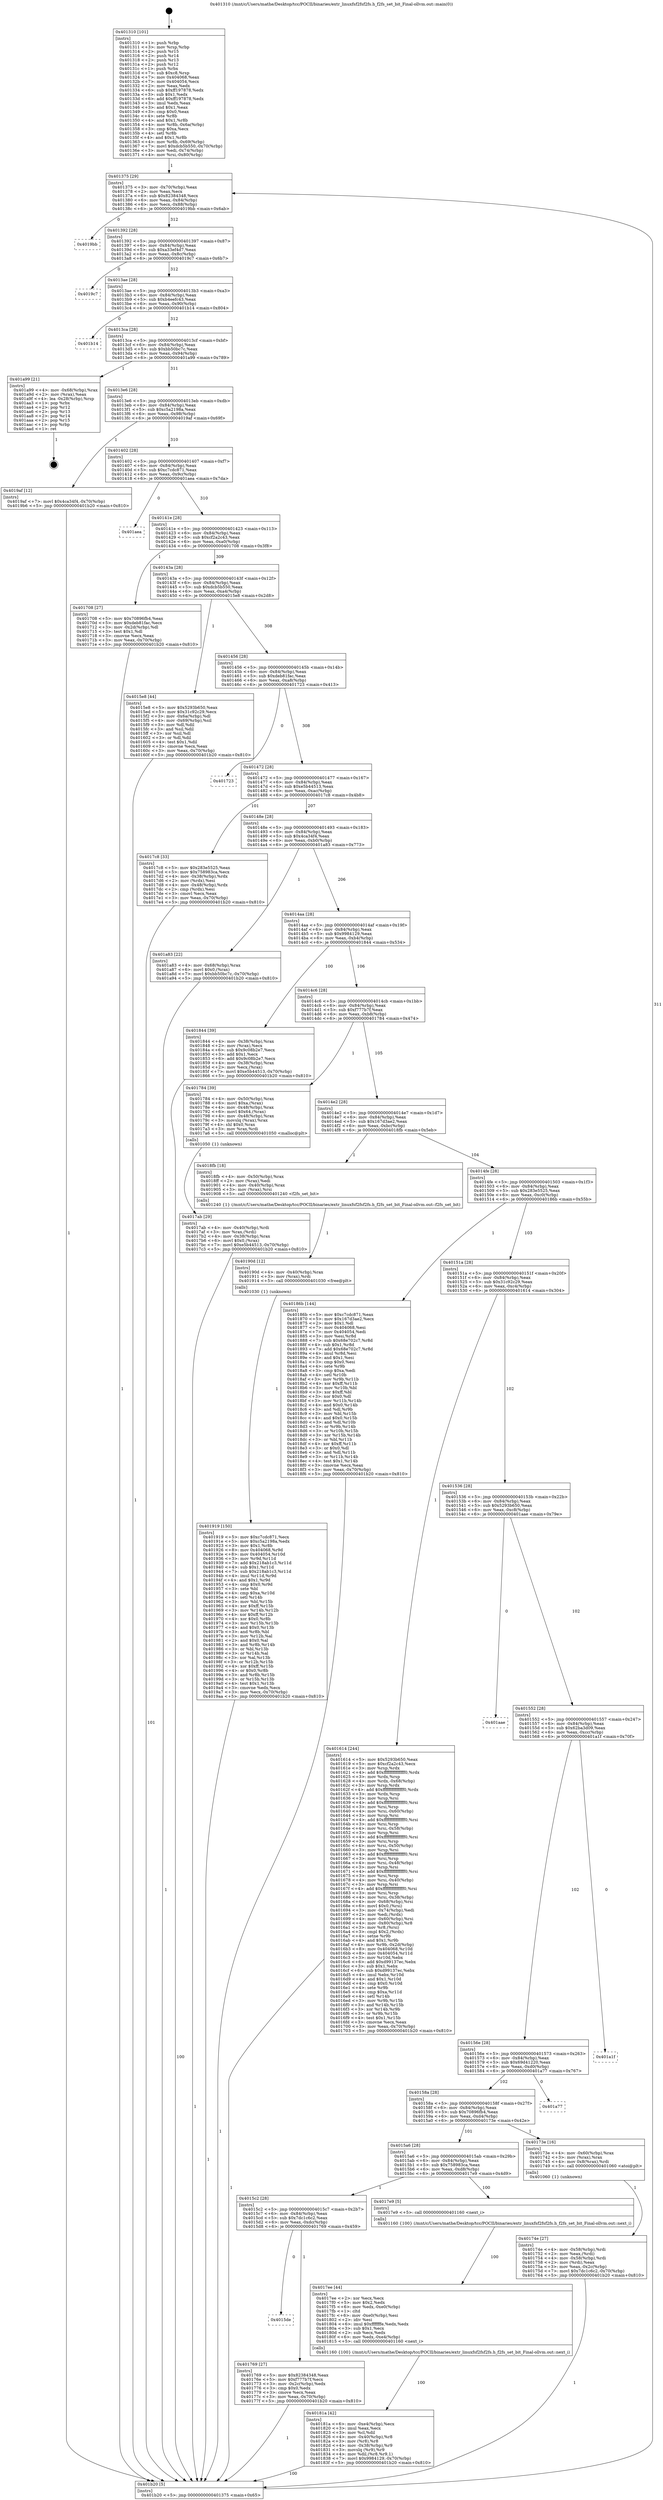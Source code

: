 digraph "0x401310" {
  label = "0x401310 (/mnt/c/Users/mathe/Desktop/tcc/POCII/binaries/extr_linuxfsf2fsf2fs.h_f2fs_set_bit_Final-ollvm.out::main(0))"
  labelloc = "t"
  node[shape=record]

  Entry [label="",width=0.3,height=0.3,shape=circle,fillcolor=black,style=filled]
  "0x401375" [label="{
     0x401375 [29]\l
     | [instrs]\l
     &nbsp;&nbsp;0x401375 \<+3\>: mov -0x70(%rbp),%eax\l
     &nbsp;&nbsp;0x401378 \<+2\>: mov %eax,%ecx\l
     &nbsp;&nbsp;0x40137a \<+6\>: sub $0x82384348,%ecx\l
     &nbsp;&nbsp;0x401380 \<+6\>: mov %eax,-0x84(%rbp)\l
     &nbsp;&nbsp;0x401386 \<+6\>: mov %ecx,-0x88(%rbp)\l
     &nbsp;&nbsp;0x40138c \<+6\>: je 00000000004019bb \<main+0x6ab\>\l
  }"]
  "0x4019bb" [label="{
     0x4019bb\l
  }", style=dashed]
  "0x401392" [label="{
     0x401392 [28]\l
     | [instrs]\l
     &nbsp;&nbsp;0x401392 \<+5\>: jmp 0000000000401397 \<main+0x87\>\l
     &nbsp;&nbsp;0x401397 \<+6\>: mov -0x84(%rbp),%eax\l
     &nbsp;&nbsp;0x40139d \<+5\>: sub $0xa33ef4d7,%eax\l
     &nbsp;&nbsp;0x4013a2 \<+6\>: mov %eax,-0x8c(%rbp)\l
     &nbsp;&nbsp;0x4013a8 \<+6\>: je 00000000004019c7 \<main+0x6b7\>\l
  }"]
  Exit [label="",width=0.3,height=0.3,shape=circle,fillcolor=black,style=filled,peripheries=2]
  "0x4019c7" [label="{
     0x4019c7\l
  }", style=dashed]
  "0x4013ae" [label="{
     0x4013ae [28]\l
     | [instrs]\l
     &nbsp;&nbsp;0x4013ae \<+5\>: jmp 00000000004013b3 \<main+0xa3\>\l
     &nbsp;&nbsp;0x4013b3 \<+6\>: mov -0x84(%rbp),%eax\l
     &nbsp;&nbsp;0x4013b9 \<+5\>: sub $0xb4eefc43,%eax\l
     &nbsp;&nbsp;0x4013be \<+6\>: mov %eax,-0x90(%rbp)\l
     &nbsp;&nbsp;0x4013c4 \<+6\>: je 0000000000401b14 \<main+0x804\>\l
  }"]
  "0x401919" [label="{
     0x401919 [150]\l
     | [instrs]\l
     &nbsp;&nbsp;0x401919 \<+5\>: mov $0xc7cdc871,%ecx\l
     &nbsp;&nbsp;0x40191e \<+5\>: mov $0xc5a2198a,%edx\l
     &nbsp;&nbsp;0x401923 \<+3\>: mov $0x1,%r8b\l
     &nbsp;&nbsp;0x401926 \<+8\>: mov 0x404068,%r9d\l
     &nbsp;&nbsp;0x40192e \<+8\>: mov 0x404054,%r10d\l
     &nbsp;&nbsp;0x401936 \<+3\>: mov %r9d,%r11d\l
     &nbsp;&nbsp;0x401939 \<+7\>: add $0x218ab1c3,%r11d\l
     &nbsp;&nbsp;0x401940 \<+4\>: sub $0x1,%r11d\l
     &nbsp;&nbsp;0x401944 \<+7\>: sub $0x218ab1c3,%r11d\l
     &nbsp;&nbsp;0x40194b \<+4\>: imul %r11d,%r9d\l
     &nbsp;&nbsp;0x40194f \<+4\>: and $0x1,%r9d\l
     &nbsp;&nbsp;0x401953 \<+4\>: cmp $0x0,%r9d\l
     &nbsp;&nbsp;0x401957 \<+3\>: sete %bl\l
     &nbsp;&nbsp;0x40195a \<+4\>: cmp $0xa,%r10d\l
     &nbsp;&nbsp;0x40195e \<+4\>: setl %r14b\l
     &nbsp;&nbsp;0x401962 \<+3\>: mov %bl,%r15b\l
     &nbsp;&nbsp;0x401965 \<+4\>: xor $0xff,%r15b\l
     &nbsp;&nbsp;0x401969 \<+3\>: mov %r14b,%r12b\l
     &nbsp;&nbsp;0x40196c \<+4\>: xor $0xff,%r12b\l
     &nbsp;&nbsp;0x401970 \<+4\>: xor $0x0,%r8b\l
     &nbsp;&nbsp;0x401974 \<+3\>: mov %r15b,%r13b\l
     &nbsp;&nbsp;0x401977 \<+4\>: and $0x0,%r13b\l
     &nbsp;&nbsp;0x40197b \<+3\>: and %r8b,%bl\l
     &nbsp;&nbsp;0x40197e \<+3\>: mov %r12b,%al\l
     &nbsp;&nbsp;0x401981 \<+2\>: and $0x0,%al\l
     &nbsp;&nbsp;0x401983 \<+3\>: and %r8b,%r14b\l
     &nbsp;&nbsp;0x401986 \<+3\>: or %bl,%r13b\l
     &nbsp;&nbsp;0x401989 \<+3\>: or %r14b,%al\l
     &nbsp;&nbsp;0x40198c \<+3\>: xor %al,%r13b\l
     &nbsp;&nbsp;0x40198f \<+3\>: or %r12b,%r15b\l
     &nbsp;&nbsp;0x401992 \<+4\>: xor $0xff,%r15b\l
     &nbsp;&nbsp;0x401996 \<+4\>: or $0x0,%r8b\l
     &nbsp;&nbsp;0x40199a \<+3\>: and %r8b,%r15b\l
     &nbsp;&nbsp;0x40199d \<+3\>: or %r15b,%r13b\l
     &nbsp;&nbsp;0x4019a0 \<+4\>: test $0x1,%r13b\l
     &nbsp;&nbsp;0x4019a4 \<+3\>: cmovne %edx,%ecx\l
     &nbsp;&nbsp;0x4019a7 \<+3\>: mov %ecx,-0x70(%rbp)\l
     &nbsp;&nbsp;0x4019aa \<+5\>: jmp 0000000000401b20 \<main+0x810\>\l
  }"]
  "0x401b14" [label="{
     0x401b14\l
  }", style=dashed]
  "0x4013ca" [label="{
     0x4013ca [28]\l
     | [instrs]\l
     &nbsp;&nbsp;0x4013ca \<+5\>: jmp 00000000004013cf \<main+0xbf\>\l
     &nbsp;&nbsp;0x4013cf \<+6\>: mov -0x84(%rbp),%eax\l
     &nbsp;&nbsp;0x4013d5 \<+5\>: sub $0xbb50bc7c,%eax\l
     &nbsp;&nbsp;0x4013da \<+6\>: mov %eax,-0x94(%rbp)\l
     &nbsp;&nbsp;0x4013e0 \<+6\>: je 0000000000401a99 \<main+0x789\>\l
  }"]
  "0x40190d" [label="{
     0x40190d [12]\l
     | [instrs]\l
     &nbsp;&nbsp;0x40190d \<+4\>: mov -0x40(%rbp),%rax\l
     &nbsp;&nbsp;0x401911 \<+3\>: mov (%rax),%rdi\l
     &nbsp;&nbsp;0x401914 \<+5\>: call 0000000000401030 \<free@plt\>\l
     | [calls]\l
     &nbsp;&nbsp;0x401030 \{1\} (unknown)\l
  }"]
  "0x401a99" [label="{
     0x401a99 [21]\l
     | [instrs]\l
     &nbsp;&nbsp;0x401a99 \<+4\>: mov -0x68(%rbp),%rax\l
     &nbsp;&nbsp;0x401a9d \<+2\>: mov (%rax),%eax\l
     &nbsp;&nbsp;0x401a9f \<+4\>: lea -0x28(%rbp),%rsp\l
     &nbsp;&nbsp;0x401aa3 \<+1\>: pop %rbx\l
     &nbsp;&nbsp;0x401aa4 \<+2\>: pop %r12\l
     &nbsp;&nbsp;0x401aa6 \<+2\>: pop %r13\l
     &nbsp;&nbsp;0x401aa8 \<+2\>: pop %r14\l
     &nbsp;&nbsp;0x401aaa \<+2\>: pop %r15\l
     &nbsp;&nbsp;0x401aac \<+1\>: pop %rbp\l
     &nbsp;&nbsp;0x401aad \<+1\>: ret\l
  }"]
  "0x4013e6" [label="{
     0x4013e6 [28]\l
     | [instrs]\l
     &nbsp;&nbsp;0x4013e6 \<+5\>: jmp 00000000004013eb \<main+0xdb\>\l
     &nbsp;&nbsp;0x4013eb \<+6\>: mov -0x84(%rbp),%eax\l
     &nbsp;&nbsp;0x4013f1 \<+5\>: sub $0xc5a2198a,%eax\l
     &nbsp;&nbsp;0x4013f6 \<+6\>: mov %eax,-0x98(%rbp)\l
     &nbsp;&nbsp;0x4013fc \<+6\>: je 00000000004019af \<main+0x69f\>\l
  }"]
  "0x40181a" [label="{
     0x40181a [42]\l
     | [instrs]\l
     &nbsp;&nbsp;0x40181a \<+6\>: mov -0xe4(%rbp),%ecx\l
     &nbsp;&nbsp;0x401820 \<+3\>: imul %eax,%ecx\l
     &nbsp;&nbsp;0x401823 \<+3\>: mov %cl,%dil\l
     &nbsp;&nbsp;0x401826 \<+4\>: mov -0x40(%rbp),%r8\l
     &nbsp;&nbsp;0x40182a \<+3\>: mov (%r8),%r8\l
     &nbsp;&nbsp;0x40182d \<+4\>: mov -0x38(%rbp),%r9\l
     &nbsp;&nbsp;0x401831 \<+3\>: movslq (%r9),%r9\l
     &nbsp;&nbsp;0x401834 \<+4\>: mov %dil,(%r8,%r9,1)\l
     &nbsp;&nbsp;0x401838 \<+7\>: movl $0x9984129,-0x70(%rbp)\l
     &nbsp;&nbsp;0x40183f \<+5\>: jmp 0000000000401b20 \<main+0x810\>\l
  }"]
  "0x4019af" [label="{
     0x4019af [12]\l
     | [instrs]\l
     &nbsp;&nbsp;0x4019af \<+7\>: movl $0x4ca34f4,-0x70(%rbp)\l
     &nbsp;&nbsp;0x4019b6 \<+5\>: jmp 0000000000401b20 \<main+0x810\>\l
  }"]
  "0x401402" [label="{
     0x401402 [28]\l
     | [instrs]\l
     &nbsp;&nbsp;0x401402 \<+5\>: jmp 0000000000401407 \<main+0xf7\>\l
     &nbsp;&nbsp;0x401407 \<+6\>: mov -0x84(%rbp),%eax\l
     &nbsp;&nbsp;0x40140d \<+5\>: sub $0xc7cdc871,%eax\l
     &nbsp;&nbsp;0x401412 \<+6\>: mov %eax,-0x9c(%rbp)\l
     &nbsp;&nbsp;0x401418 \<+6\>: je 0000000000401aea \<main+0x7da\>\l
  }"]
  "0x4017ee" [label="{
     0x4017ee [44]\l
     | [instrs]\l
     &nbsp;&nbsp;0x4017ee \<+2\>: xor %ecx,%ecx\l
     &nbsp;&nbsp;0x4017f0 \<+5\>: mov $0x2,%edx\l
     &nbsp;&nbsp;0x4017f5 \<+6\>: mov %edx,-0xe0(%rbp)\l
     &nbsp;&nbsp;0x4017fb \<+1\>: cltd\l
     &nbsp;&nbsp;0x4017fc \<+6\>: mov -0xe0(%rbp),%esi\l
     &nbsp;&nbsp;0x401802 \<+2\>: idiv %esi\l
     &nbsp;&nbsp;0x401804 \<+6\>: imul $0xfffffffe,%edx,%edx\l
     &nbsp;&nbsp;0x40180a \<+3\>: sub $0x1,%ecx\l
     &nbsp;&nbsp;0x40180d \<+2\>: sub %ecx,%edx\l
     &nbsp;&nbsp;0x40180f \<+6\>: mov %edx,-0xe4(%rbp)\l
     &nbsp;&nbsp;0x401815 \<+5\>: call 0000000000401160 \<next_i\>\l
     | [calls]\l
     &nbsp;&nbsp;0x401160 \{100\} (/mnt/c/Users/mathe/Desktop/tcc/POCII/binaries/extr_linuxfsf2fsf2fs.h_f2fs_set_bit_Final-ollvm.out::next_i)\l
  }"]
  "0x401aea" [label="{
     0x401aea\l
  }", style=dashed]
  "0x40141e" [label="{
     0x40141e [28]\l
     | [instrs]\l
     &nbsp;&nbsp;0x40141e \<+5\>: jmp 0000000000401423 \<main+0x113\>\l
     &nbsp;&nbsp;0x401423 \<+6\>: mov -0x84(%rbp),%eax\l
     &nbsp;&nbsp;0x401429 \<+5\>: sub $0xcf2a2c43,%eax\l
     &nbsp;&nbsp;0x40142e \<+6\>: mov %eax,-0xa0(%rbp)\l
     &nbsp;&nbsp;0x401434 \<+6\>: je 0000000000401708 \<main+0x3f8\>\l
  }"]
  "0x4017ab" [label="{
     0x4017ab [29]\l
     | [instrs]\l
     &nbsp;&nbsp;0x4017ab \<+4\>: mov -0x40(%rbp),%rdi\l
     &nbsp;&nbsp;0x4017af \<+3\>: mov %rax,(%rdi)\l
     &nbsp;&nbsp;0x4017b2 \<+4\>: mov -0x38(%rbp),%rax\l
     &nbsp;&nbsp;0x4017b6 \<+6\>: movl $0x0,(%rax)\l
     &nbsp;&nbsp;0x4017bc \<+7\>: movl $0xe5b44513,-0x70(%rbp)\l
     &nbsp;&nbsp;0x4017c3 \<+5\>: jmp 0000000000401b20 \<main+0x810\>\l
  }"]
  "0x401708" [label="{
     0x401708 [27]\l
     | [instrs]\l
     &nbsp;&nbsp;0x401708 \<+5\>: mov $0x70896fb4,%eax\l
     &nbsp;&nbsp;0x40170d \<+5\>: mov $0xdeb81fac,%ecx\l
     &nbsp;&nbsp;0x401712 \<+3\>: mov -0x2d(%rbp),%dl\l
     &nbsp;&nbsp;0x401715 \<+3\>: test $0x1,%dl\l
     &nbsp;&nbsp;0x401718 \<+3\>: cmovne %ecx,%eax\l
     &nbsp;&nbsp;0x40171b \<+3\>: mov %eax,-0x70(%rbp)\l
     &nbsp;&nbsp;0x40171e \<+5\>: jmp 0000000000401b20 \<main+0x810\>\l
  }"]
  "0x40143a" [label="{
     0x40143a [28]\l
     | [instrs]\l
     &nbsp;&nbsp;0x40143a \<+5\>: jmp 000000000040143f \<main+0x12f\>\l
     &nbsp;&nbsp;0x40143f \<+6\>: mov -0x84(%rbp),%eax\l
     &nbsp;&nbsp;0x401445 \<+5\>: sub $0xdcb5b550,%eax\l
     &nbsp;&nbsp;0x40144a \<+6\>: mov %eax,-0xa4(%rbp)\l
     &nbsp;&nbsp;0x401450 \<+6\>: je 00000000004015e8 \<main+0x2d8\>\l
  }"]
  "0x4015de" [label="{
     0x4015de\l
  }", style=dashed]
  "0x4015e8" [label="{
     0x4015e8 [44]\l
     | [instrs]\l
     &nbsp;&nbsp;0x4015e8 \<+5\>: mov $0x5293b650,%eax\l
     &nbsp;&nbsp;0x4015ed \<+5\>: mov $0x31c92c29,%ecx\l
     &nbsp;&nbsp;0x4015f2 \<+3\>: mov -0x6a(%rbp),%dl\l
     &nbsp;&nbsp;0x4015f5 \<+4\>: mov -0x69(%rbp),%sil\l
     &nbsp;&nbsp;0x4015f9 \<+3\>: mov %dl,%dil\l
     &nbsp;&nbsp;0x4015fc \<+3\>: and %sil,%dil\l
     &nbsp;&nbsp;0x4015ff \<+3\>: xor %sil,%dl\l
     &nbsp;&nbsp;0x401602 \<+3\>: or %dl,%dil\l
     &nbsp;&nbsp;0x401605 \<+4\>: test $0x1,%dil\l
     &nbsp;&nbsp;0x401609 \<+3\>: cmovne %ecx,%eax\l
     &nbsp;&nbsp;0x40160c \<+3\>: mov %eax,-0x70(%rbp)\l
     &nbsp;&nbsp;0x40160f \<+5\>: jmp 0000000000401b20 \<main+0x810\>\l
  }"]
  "0x401456" [label="{
     0x401456 [28]\l
     | [instrs]\l
     &nbsp;&nbsp;0x401456 \<+5\>: jmp 000000000040145b \<main+0x14b\>\l
     &nbsp;&nbsp;0x40145b \<+6\>: mov -0x84(%rbp),%eax\l
     &nbsp;&nbsp;0x401461 \<+5\>: sub $0xdeb81fac,%eax\l
     &nbsp;&nbsp;0x401466 \<+6\>: mov %eax,-0xa8(%rbp)\l
     &nbsp;&nbsp;0x40146c \<+6\>: je 0000000000401723 \<main+0x413\>\l
  }"]
  "0x401b20" [label="{
     0x401b20 [5]\l
     | [instrs]\l
     &nbsp;&nbsp;0x401b20 \<+5\>: jmp 0000000000401375 \<main+0x65\>\l
  }"]
  "0x401310" [label="{
     0x401310 [101]\l
     | [instrs]\l
     &nbsp;&nbsp;0x401310 \<+1\>: push %rbp\l
     &nbsp;&nbsp;0x401311 \<+3\>: mov %rsp,%rbp\l
     &nbsp;&nbsp;0x401314 \<+2\>: push %r15\l
     &nbsp;&nbsp;0x401316 \<+2\>: push %r14\l
     &nbsp;&nbsp;0x401318 \<+2\>: push %r13\l
     &nbsp;&nbsp;0x40131a \<+2\>: push %r12\l
     &nbsp;&nbsp;0x40131c \<+1\>: push %rbx\l
     &nbsp;&nbsp;0x40131d \<+7\>: sub $0xc8,%rsp\l
     &nbsp;&nbsp;0x401324 \<+7\>: mov 0x404068,%eax\l
     &nbsp;&nbsp;0x40132b \<+7\>: mov 0x404054,%ecx\l
     &nbsp;&nbsp;0x401332 \<+2\>: mov %eax,%edx\l
     &nbsp;&nbsp;0x401334 \<+6\>: sub $0xff197878,%edx\l
     &nbsp;&nbsp;0x40133a \<+3\>: sub $0x1,%edx\l
     &nbsp;&nbsp;0x40133d \<+6\>: add $0xff197878,%edx\l
     &nbsp;&nbsp;0x401343 \<+3\>: imul %edx,%eax\l
     &nbsp;&nbsp;0x401346 \<+3\>: and $0x1,%eax\l
     &nbsp;&nbsp;0x401349 \<+3\>: cmp $0x0,%eax\l
     &nbsp;&nbsp;0x40134c \<+4\>: sete %r8b\l
     &nbsp;&nbsp;0x401350 \<+4\>: and $0x1,%r8b\l
     &nbsp;&nbsp;0x401354 \<+4\>: mov %r8b,-0x6a(%rbp)\l
     &nbsp;&nbsp;0x401358 \<+3\>: cmp $0xa,%ecx\l
     &nbsp;&nbsp;0x40135b \<+4\>: setl %r8b\l
     &nbsp;&nbsp;0x40135f \<+4\>: and $0x1,%r8b\l
     &nbsp;&nbsp;0x401363 \<+4\>: mov %r8b,-0x69(%rbp)\l
     &nbsp;&nbsp;0x401367 \<+7\>: movl $0xdcb5b550,-0x70(%rbp)\l
     &nbsp;&nbsp;0x40136e \<+3\>: mov %edi,-0x74(%rbp)\l
     &nbsp;&nbsp;0x401371 \<+4\>: mov %rsi,-0x80(%rbp)\l
  }"]
  "0x401769" [label="{
     0x401769 [27]\l
     | [instrs]\l
     &nbsp;&nbsp;0x401769 \<+5\>: mov $0x82384348,%eax\l
     &nbsp;&nbsp;0x40176e \<+5\>: mov $0xf777b7f,%ecx\l
     &nbsp;&nbsp;0x401773 \<+3\>: mov -0x2c(%rbp),%edx\l
     &nbsp;&nbsp;0x401776 \<+3\>: cmp $0x0,%edx\l
     &nbsp;&nbsp;0x401779 \<+3\>: cmove %ecx,%eax\l
     &nbsp;&nbsp;0x40177c \<+3\>: mov %eax,-0x70(%rbp)\l
     &nbsp;&nbsp;0x40177f \<+5\>: jmp 0000000000401b20 \<main+0x810\>\l
  }"]
  "0x401723" [label="{
     0x401723\l
  }", style=dashed]
  "0x401472" [label="{
     0x401472 [28]\l
     | [instrs]\l
     &nbsp;&nbsp;0x401472 \<+5\>: jmp 0000000000401477 \<main+0x167\>\l
     &nbsp;&nbsp;0x401477 \<+6\>: mov -0x84(%rbp),%eax\l
     &nbsp;&nbsp;0x40147d \<+5\>: sub $0xe5b44513,%eax\l
     &nbsp;&nbsp;0x401482 \<+6\>: mov %eax,-0xac(%rbp)\l
     &nbsp;&nbsp;0x401488 \<+6\>: je 00000000004017c8 \<main+0x4b8\>\l
  }"]
  "0x4015c2" [label="{
     0x4015c2 [28]\l
     | [instrs]\l
     &nbsp;&nbsp;0x4015c2 \<+5\>: jmp 00000000004015c7 \<main+0x2b7\>\l
     &nbsp;&nbsp;0x4015c7 \<+6\>: mov -0x84(%rbp),%eax\l
     &nbsp;&nbsp;0x4015cd \<+5\>: sub $0x7dc1c6c2,%eax\l
     &nbsp;&nbsp;0x4015d2 \<+6\>: mov %eax,-0xdc(%rbp)\l
     &nbsp;&nbsp;0x4015d8 \<+6\>: je 0000000000401769 \<main+0x459\>\l
  }"]
  "0x4017c8" [label="{
     0x4017c8 [33]\l
     | [instrs]\l
     &nbsp;&nbsp;0x4017c8 \<+5\>: mov $0x283e5525,%eax\l
     &nbsp;&nbsp;0x4017cd \<+5\>: mov $0x758983ca,%ecx\l
     &nbsp;&nbsp;0x4017d2 \<+4\>: mov -0x38(%rbp),%rdx\l
     &nbsp;&nbsp;0x4017d6 \<+2\>: mov (%rdx),%esi\l
     &nbsp;&nbsp;0x4017d8 \<+4\>: mov -0x48(%rbp),%rdx\l
     &nbsp;&nbsp;0x4017dc \<+2\>: cmp (%rdx),%esi\l
     &nbsp;&nbsp;0x4017de \<+3\>: cmovl %ecx,%eax\l
     &nbsp;&nbsp;0x4017e1 \<+3\>: mov %eax,-0x70(%rbp)\l
     &nbsp;&nbsp;0x4017e4 \<+5\>: jmp 0000000000401b20 \<main+0x810\>\l
  }"]
  "0x40148e" [label="{
     0x40148e [28]\l
     | [instrs]\l
     &nbsp;&nbsp;0x40148e \<+5\>: jmp 0000000000401493 \<main+0x183\>\l
     &nbsp;&nbsp;0x401493 \<+6\>: mov -0x84(%rbp),%eax\l
     &nbsp;&nbsp;0x401499 \<+5\>: sub $0x4ca34f4,%eax\l
     &nbsp;&nbsp;0x40149e \<+6\>: mov %eax,-0xb0(%rbp)\l
     &nbsp;&nbsp;0x4014a4 \<+6\>: je 0000000000401a83 \<main+0x773\>\l
  }"]
  "0x4017e9" [label="{
     0x4017e9 [5]\l
     | [instrs]\l
     &nbsp;&nbsp;0x4017e9 \<+5\>: call 0000000000401160 \<next_i\>\l
     | [calls]\l
     &nbsp;&nbsp;0x401160 \{100\} (/mnt/c/Users/mathe/Desktop/tcc/POCII/binaries/extr_linuxfsf2fsf2fs.h_f2fs_set_bit_Final-ollvm.out::next_i)\l
  }"]
  "0x401a83" [label="{
     0x401a83 [22]\l
     | [instrs]\l
     &nbsp;&nbsp;0x401a83 \<+4\>: mov -0x68(%rbp),%rax\l
     &nbsp;&nbsp;0x401a87 \<+6\>: movl $0x0,(%rax)\l
     &nbsp;&nbsp;0x401a8d \<+7\>: movl $0xbb50bc7c,-0x70(%rbp)\l
     &nbsp;&nbsp;0x401a94 \<+5\>: jmp 0000000000401b20 \<main+0x810\>\l
  }"]
  "0x4014aa" [label="{
     0x4014aa [28]\l
     | [instrs]\l
     &nbsp;&nbsp;0x4014aa \<+5\>: jmp 00000000004014af \<main+0x19f\>\l
     &nbsp;&nbsp;0x4014af \<+6\>: mov -0x84(%rbp),%eax\l
     &nbsp;&nbsp;0x4014b5 \<+5\>: sub $0x9984129,%eax\l
     &nbsp;&nbsp;0x4014ba \<+6\>: mov %eax,-0xb4(%rbp)\l
     &nbsp;&nbsp;0x4014c0 \<+6\>: je 0000000000401844 \<main+0x534\>\l
  }"]
  "0x40174e" [label="{
     0x40174e [27]\l
     | [instrs]\l
     &nbsp;&nbsp;0x40174e \<+4\>: mov -0x58(%rbp),%rdi\l
     &nbsp;&nbsp;0x401752 \<+2\>: mov %eax,(%rdi)\l
     &nbsp;&nbsp;0x401754 \<+4\>: mov -0x58(%rbp),%rdi\l
     &nbsp;&nbsp;0x401758 \<+2\>: mov (%rdi),%eax\l
     &nbsp;&nbsp;0x40175a \<+3\>: mov %eax,-0x2c(%rbp)\l
     &nbsp;&nbsp;0x40175d \<+7\>: movl $0x7dc1c6c2,-0x70(%rbp)\l
     &nbsp;&nbsp;0x401764 \<+5\>: jmp 0000000000401b20 \<main+0x810\>\l
  }"]
  "0x401844" [label="{
     0x401844 [39]\l
     | [instrs]\l
     &nbsp;&nbsp;0x401844 \<+4\>: mov -0x38(%rbp),%rax\l
     &nbsp;&nbsp;0x401848 \<+2\>: mov (%rax),%ecx\l
     &nbsp;&nbsp;0x40184a \<+6\>: sub $0x9c08b2e7,%ecx\l
     &nbsp;&nbsp;0x401850 \<+3\>: add $0x1,%ecx\l
     &nbsp;&nbsp;0x401853 \<+6\>: add $0x9c08b2e7,%ecx\l
     &nbsp;&nbsp;0x401859 \<+4\>: mov -0x38(%rbp),%rax\l
     &nbsp;&nbsp;0x40185d \<+2\>: mov %ecx,(%rax)\l
     &nbsp;&nbsp;0x40185f \<+7\>: movl $0xe5b44513,-0x70(%rbp)\l
     &nbsp;&nbsp;0x401866 \<+5\>: jmp 0000000000401b20 \<main+0x810\>\l
  }"]
  "0x4014c6" [label="{
     0x4014c6 [28]\l
     | [instrs]\l
     &nbsp;&nbsp;0x4014c6 \<+5\>: jmp 00000000004014cb \<main+0x1bb\>\l
     &nbsp;&nbsp;0x4014cb \<+6\>: mov -0x84(%rbp),%eax\l
     &nbsp;&nbsp;0x4014d1 \<+5\>: sub $0xf777b7f,%eax\l
     &nbsp;&nbsp;0x4014d6 \<+6\>: mov %eax,-0xb8(%rbp)\l
     &nbsp;&nbsp;0x4014dc \<+6\>: je 0000000000401784 \<main+0x474\>\l
  }"]
  "0x4015a6" [label="{
     0x4015a6 [28]\l
     | [instrs]\l
     &nbsp;&nbsp;0x4015a6 \<+5\>: jmp 00000000004015ab \<main+0x29b\>\l
     &nbsp;&nbsp;0x4015ab \<+6\>: mov -0x84(%rbp),%eax\l
     &nbsp;&nbsp;0x4015b1 \<+5\>: sub $0x758983ca,%eax\l
     &nbsp;&nbsp;0x4015b6 \<+6\>: mov %eax,-0xd8(%rbp)\l
     &nbsp;&nbsp;0x4015bc \<+6\>: je 00000000004017e9 \<main+0x4d9\>\l
  }"]
  "0x401784" [label="{
     0x401784 [39]\l
     | [instrs]\l
     &nbsp;&nbsp;0x401784 \<+4\>: mov -0x50(%rbp),%rax\l
     &nbsp;&nbsp;0x401788 \<+6\>: movl $0xa,(%rax)\l
     &nbsp;&nbsp;0x40178e \<+4\>: mov -0x48(%rbp),%rax\l
     &nbsp;&nbsp;0x401792 \<+6\>: movl $0x64,(%rax)\l
     &nbsp;&nbsp;0x401798 \<+4\>: mov -0x48(%rbp),%rax\l
     &nbsp;&nbsp;0x40179c \<+3\>: movslq (%rax),%rax\l
     &nbsp;&nbsp;0x40179f \<+4\>: shl $0x0,%rax\l
     &nbsp;&nbsp;0x4017a3 \<+3\>: mov %rax,%rdi\l
     &nbsp;&nbsp;0x4017a6 \<+5\>: call 0000000000401050 \<malloc@plt\>\l
     | [calls]\l
     &nbsp;&nbsp;0x401050 \{1\} (unknown)\l
  }"]
  "0x4014e2" [label="{
     0x4014e2 [28]\l
     | [instrs]\l
     &nbsp;&nbsp;0x4014e2 \<+5\>: jmp 00000000004014e7 \<main+0x1d7\>\l
     &nbsp;&nbsp;0x4014e7 \<+6\>: mov -0x84(%rbp),%eax\l
     &nbsp;&nbsp;0x4014ed \<+5\>: sub $0x167d3ae2,%eax\l
     &nbsp;&nbsp;0x4014f2 \<+6\>: mov %eax,-0xbc(%rbp)\l
     &nbsp;&nbsp;0x4014f8 \<+6\>: je 00000000004018fb \<main+0x5eb\>\l
  }"]
  "0x40173e" [label="{
     0x40173e [16]\l
     | [instrs]\l
     &nbsp;&nbsp;0x40173e \<+4\>: mov -0x60(%rbp),%rax\l
     &nbsp;&nbsp;0x401742 \<+3\>: mov (%rax),%rax\l
     &nbsp;&nbsp;0x401745 \<+4\>: mov 0x8(%rax),%rdi\l
     &nbsp;&nbsp;0x401749 \<+5\>: call 0000000000401060 \<atoi@plt\>\l
     | [calls]\l
     &nbsp;&nbsp;0x401060 \{1\} (unknown)\l
  }"]
  "0x4018fb" [label="{
     0x4018fb [18]\l
     | [instrs]\l
     &nbsp;&nbsp;0x4018fb \<+4\>: mov -0x50(%rbp),%rax\l
     &nbsp;&nbsp;0x4018ff \<+2\>: mov (%rax),%edi\l
     &nbsp;&nbsp;0x401901 \<+4\>: mov -0x40(%rbp),%rax\l
     &nbsp;&nbsp;0x401905 \<+3\>: mov (%rax),%rsi\l
     &nbsp;&nbsp;0x401908 \<+5\>: call 0000000000401240 \<f2fs_set_bit\>\l
     | [calls]\l
     &nbsp;&nbsp;0x401240 \{1\} (/mnt/c/Users/mathe/Desktop/tcc/POCII/binaries/extr_linuxfsf2fsf2fs.h_f2fs_set_bit_Final-ollvm.out::f2fs_set_bit)\l
  }"]
  "0x4014fe" [label="{
     0x4014fe [28]\l
     | [instrs]\l
     &nbsp;&nbsp;0x4014fe \<+5\>: jmp 0000000000401503 \<main+0x1f3\>\l
     &nbsp;&nbsp;0x401503 \<+6\>: mov -0x84(%rbp),%eax\l
     &nbsp;&nbsp;0x401509 \<+5\>: sub $0x283e5525,%eax\l
     &nbsp;&nbsp;0x40150e \<+6\>: mov %eax,-0xc0(%rbp)\l
     &nbsp;&nbsp;0x401514 \<+6\>: je 000000000040186b \<main+0x55b\>\l
  }"]
  "0x40158a" [label="{
     0x40158a [28]\l
     | [instrs]\l
     &nbsp;&nbsp;0x40158a \<+5\>: jmp 000000000040158f \<main+0x27f\>\l
     &nbsp;&nbsp;0x40158f \<+6\>: mov -0x84(%rbp),%eax\l
     &nbsp;&nbsp;0x401595 \<+5\>: sub $0x70896fb4,%eax\l
     &nbsp;&nbsp;0x40159a \<+6\>: mov %eax,-0xd4(%rbp)\l
     &nbsp;&nbsp;0x4015a0 \<+6\>: je 000000000040173e \<main+0x42e\>\l
  }"]
  "0x40186b" [label="{
     0x40186b [144]\l
     | [instrs]\l
     &nbsp;&nbsp;0x40186b \<+5\>: mov $0xc7cdc871,%eax\l
     &nbsp;&nbsp;0x401870 \<+5\>: mov $0x167d3ae2,%ecx\l
     &nbsp;&nbsp;0x401875 \<+2\>: mov $0x1,%dl\l
     &nbsp;&nbsp;0x401877 \<+7\>: mov 0x404068,%esi\l
     &nbsp;&nbsp;0x40187e \<+7\>: mov 0x404054,%edi\l
     &nbsp;&nbsp;0x401885 \<+3\>: mov %esi,%r8d\l
     &nbsp;&nbsp;0x401888 \<+7\>: sub $0x68e702c7,%r8d\l
     &nbsp;&nbsp;0x40188f \<+4\>: sub $0x1,%r8d\l
     &nbsp;&nbsp;0x401893 \<+7\>: add $0x68e702c7,%r8d\l
     &nbsp;&nbsp;0x40189a \<+4\>: imul %r8d,%esi\l
     &nbsp;&nbsp;0x40189e \<+3\>: and $0x1,%esi\l
     &nbsp;&nbsp;0x4018a1 \<+3\>: cmp $0x0,%esi\l
     &nbsp;&nbsp;0x4018a4 \<+4\>: sete %r9b\l
     &nbsp;&nbsp;0x4018a8 \<+3\>: cmp $0xa,%edi\l
     &nbsp;&nbsp;0x4018ab \<+4\>: setl %r10b\l
     &nbsp;&nbsp;0x4018af \<+3\>: mov %r9b,%r11b\l
     &nbsp;&nbsp;0x4018b2 \<+4\>: xor $0xff,%r11b\l
     &nbsp;&nbsp;0x4018b6 \<+3\>: mov %r10b,%bl\l
     &nbsp;&nbsp;0x4018b9 \<+3\>: xor $0xff,%bl\l
     &nbsp;&nbsp;0x4018bc \<+3\>: xor $0x0,%dl\l
     &nbsp;&nbsp;0x4018bf \<+3\>: mov %r11b,%r14b\l
     &nbsp;&nbsp;0x4018c2 \<+4\>: and $0x0,%r14b\l
     &nbsp;&nbsp;0x4018c6 \<+3\>: and %dl,%r9b\l
     &nbsp;&nbsp;0x4018c9 \<+3\>: mov %bl,%r15b\l
     &nbsp;&nbsp;0x4018cc \<+4\>: and $0x0,%r15b\l
     &nbsp;&nbsp;0x4018d0 \<+3\>: and %dl,%r10b\l
     &nbsp;&nbsp;0x4018d3 \<+3\>: or %r9b,%r14b\l
     &nbsp;&nbsp;0x4018d6 \<+3\>: or %r10b,%r15b\l
     &nbsp;&nbsp;0x4018d9 \<+3\>: xor %r15b,%r14b\l
     &nbsp;&nbsp;0x4018dc \<+3\>: or %bl,%r11b\l
     &nbsp;&nbsp;0x4018df \<+4\>: xor $0xff,%r11b\l
     &nbsp;&nbsp;0x4018e3 \<+3\>: or $0x0,%dl\l
     &nbsp;&nbsp;0x4018e6 \<+3\>: and %dl,%r11b\l
     &nbsp;&nbsp;0x4018e9 \<+3\>: or %r11b,%r14b\l
     &nbsp;&nbsp;0x4018ec \<+4\>: test $0x1,%r14b\l
     &nbsp;&nbsp;0x4018f0 \<+3\>: cmovne %ecx,%eax\l
     &nbsp;&nbsp;0x4018f3 \<+3\>: mov %eax,-0x70(%rbp)\l
     &nbsp;&nbsp;0x4018f6 \<+5\>: jmp 0000000000401b20 \<main+0x810\>\l
  }"]
  "0x40151a" [label="{
     0x40151a [28]\l
     | [instrs]\l
     &nbsp;&nbsp;0x40151a \<+5\>: jmp 000000000040151f \<main+0x20f\>\l
     &nbsp;&nbsp;0x40151f \<+6\>: mov -0x84(%rbp),%eax\l
     &nbsp;&nbsp;0x401525 \<+5\>: sub $0x31c92c29,%eax\l
     &nbsp;&nbsp;0x40152a \<+6\>: mov %eax,-0xc4(%rbp)\l
     &nbsp;&nbsp;0x401530 \<+6\>: je 0000000000401614 \<main+0x304\>\l
  }"]
  "0x401a77" [label="{
     0x401a77\l
  }", style=dashed]
  "0x401614" [label="{
     0x401614 [244]\l
     | [instrs]\l
     &nbsp;&nbsp;0x401614 \<+5\>: mov $0x5293b650,%eax\l
     &nbsp;&nbsp;0x401619 \<+5\>: mov $0xcf2a2c43,%ecx\l
     &nbsp;&nbsp;0x40161e \<+3\>: mov %rsp,%rdx\l
     &nbsp;&nbsp;0x401621 \<+4\>: add $0xfffffffffffffff0,%rdx\l
     &nbsp;&nbsp;0x401625 \<+3\>: mov %rdx,%rsp\l
     &nbsp;&nbsp;0x401628 \<+4\>: mov %rdx,-0x68(%rbp)\l
     &nbsp;&nbsp;0x40162c \<+3\>: mov %rsp,%rdx\l
     &nbsp;&nbsp;0x40162f \<+4\>: add $0xfffffffffffffff0,%rdx\l
     &nbsp;&nbsp;0x401633 \<+3\>: mov %rdx,%rsp\l
     &nbsp;&nbsp;0x401636 \<+3\>: mov %rsp,%rsi\l
     &nbsp;&nbsp;0x401639 \<+4\>: add $0xfffffffffffffff0,%rsi\l
     &nbsp;&nbsp;0x40163d \<+3\>: mov %rsi,%rsp\l
     &nbsp;&nbsp;0x401640 \<+4\>: mov %rsi,-0x60(%rbp)\l
     &nbsp;&nbsp;0x401644 \<+3\>: mov %rsp,%rsi\l
     &nbsp;&nbsp;0x401647 \<+4\>: add $0xfffffffffffffff0,%rsi\l
     &nbsp;&nbsp;0x40164b \<+3\>: mov %rsi,%rsp\l
     &nbsp;&nbsp;0x40164e \<+4\>: mov %rsi,-0x58(%rbp)\l
     &nbsp;&nbsp;0x401652 \<+3\>: mov %rsp,%rsi\l
     &nbsp;&nbsp;0x401655 \<+4\>: add $0xfffffffffffffff0,%rsi\l
     &nbsp;&nbsp;0x401659 \<+3\>: mov %rsi,%rsp\l
     &nbsp;&nbsp;0x40165c \<+4\>: mov %rsi,-0x50(%rbp)\l
     &nbsp;&nbsp;0x401660 \<+3\>: mov %rsp,%rsi\l
     &nbsp;&nbsp;0x401663 \<+4\>: add $0xfffffffffffffff0,%rsi\l
     &nbsp;&nbsp;0x401667 \<+3\>: mov %rsi,%rsp\l
     &nbsp;&nbsp;0x40166a \<+4\>: mov %rsi,-0x48(%rbp)\l
     &nbsp;&nbsp;0x40166e \<+3\>: mov %rsp,%rsi\l
     &nbsp;&nbsp;0x401671 \<+4\>: add $0xfffffffffffffff0,%rsi\l
     &nbsp;&nbsp;0x401675 \<+3\>: mov %rsi,%rsp\l
     &nbsp;&nbsp;0x401678 \<+4\>: mov %rsi,-0x40(%rbp)\l
     &nbsp;&nbsp;0x40167c \<+3\>: mov %rsp,%rsi\l
     &nbsp;&nbsp;0x40167f \<+4\>: add $0xfffffffffffffff0,%rsi\l
     &nbsp;&nbsp;0x401683 \<+3\>: mov %rsi,%rsp\l
     &nbsp;&nbsp;0x401686 \<+4\>: mov %rsi,-0x38(%rbp)\l
     &nbsp;&nbsp;0x40168a \<+4\>: mov -0x68(%rbp),%rsi\l
     &nbsp;&nbsp;0x40168e \<+6\>: movl $0x0,(%rsi)\l
     &nbsp;&nbsp;0x401694 \<+3\>: mov -0x74(%rbp),%edi\l
     &nbsp;&nbsp;0x401697 \<+2\>: mov %edi,(%rdx)\l
     &nbsp;&nbsp;0x401699 \<+4\>: mov -0x60(%rbp),%rsi\l
     &nbsp;&nbsp;0x40169d \<+4\>: mov -0x80(%rbp),%r8\l
     &nbsp;&nbsp;0x4016a1 \<+3\>: mov %r8,(%rsi)\l
     &nbsp;&nbsp;0x4016a4 \<+3\>: cmpl $0x2,(%rdx)\l
     &nbsp;&nbsp;0x4016a7 \<+4\>: setne %r9b\l
     &nbsp;&nbsp;0x4016ab \<+4\>: and $0x1,%r9b\l
     &nbsp;&nbsp;0x4016af \<+4\>: mov %r9b,-0x2d(%rbp)\l
     &nbsp;&nbsp;0x4016b3 \<+8\>: mov 0x404068,%r10d\l
     &nbsp;&nbsp;0x4016bb \<+8\>: mov 0x404054,%r11d\l
     &nbsp;&nbsp;0x4016c3 \<+3\>: mov %r10d,%ebx\l
     &nbsp;&nbsp;0x4016c6 \<+6\>: add $0xd99137ec,%ebx\l
     &nbsp;&nbsp;0x4016cc \<+3\>: sub $0x1,%ebx\l
     &nbsp;&nbsp;0x4016cf \<+6\>: sub $0xd99137ec,%ebx\l
     &nbsp;&nbsp;0x4016d5 \<+4\>: imul %ebx,%r10d\l
     &nbsp;&nbsp;0x4016d9 \<+4\>: and $0x1,%r10d\l
     &nbsp;&nbsp;0x4016dd \<+4\>: cmp $0x0,%r10d\l
     &nbsp;&nbsp;0x4016e1 \<+4\>: sete %r9b\l
     &nbsp;&nbsp;0x4016e5 \<+4\>: cmp $0xa,%r11d\l
     &nbsp;&nbsp;0x4016e9 \<+4\>: setl %r14b\l
     &nbsp;&nbsp;0x4016ed \<+3\>: mov %r9b,%r15b\l
     &nbsp;&nbsp;0x4016f0 \<+3\>: and %r14b,%r15b\l
     &nbsp;&nbsp;0x4016f3 \<+3\>: xor %r14b,%r9b\l
     &nbsp;&nbsp;0x4016f6 \<+3\>: or %r9b,%r15b\l
     &nbsp;&nbsp;0x4016f9 \<+4\>: test $0x1,%r15b\l
     &nbsp;&nbsp;0x4016fd \<+3\>: cmovne %ecx,%eax\l
     &nbsp;&nbsp;0x401700 \<+3\>: mov %eax,-0x70(%rbp)\l
     &nbsp;&nbsp;0x401703 \<+5\>: jmp 0000000000401b20 \<main+0x810\>\l
  }"]
  "0x401536" [label="{
     0x401536 [28]\l
     | [instrs]\l
     &nbsp;&nbsp;0x401536 \<+5\>: jmp 000000000040153b \<main+0x22b\>\l
     &nbsp;&nbsp;0x40153b \<+6\>: mov -0x84(%rbp),%eax\l
     &nbsp;&nbsp;0x401541 \<+5\>: sub $0x5293b650,%eax\l
     &nbsp;&nbsp;0x401546 \<+6\>: mov %eax,-0xc8(%rbp)\l
     &nbsp;&nbsp;0x40154c \<+6\>: je 0000000000401aae \<main+0x79e\>\l
  }"]
  "0x40156e" [label="{
     0x40156e [28]\l
     | [instrs]\l
     &nbsp;&nbsp;0x40156e \<+5\>: jmp 0000000000401573 \<main+0x263\>\l
     &nbsp;&nbsp;0x401573 \<+6\>: mov -0x84(%rbp),%eax\l
     &nbsp;&nbsp;0x401579 \<+5\>: sub $0x69d41220,%eax\l
     &nbsp;&nbsp;0x40157e \<+6\>: mov %eax,-0xd0(%rbp)\l
     &nbsp;&nbsp;0x401584 \<+6\>: je 0000000000401a77 \<main+0x767\>\l
  }"]
  "0x401a1f" [label="{
     0x401a1f\l
  }", style=dashed]
  "0x401aae" [label="{
     0x401aae\l
  }", style=dashed]
  "0x401552" [label="{
     0x401552 [28]\l
     | [instrs]\l
     &nbsp;&nbsp;0x401552 \<+5\>: jmp 0000000000401557 \<main+0x247\>\l
     &nbsp;&nbsp;0x401557 \<+6\>: mov -0x84(%rbp),%eax\l
     &nbsp;&nbsp;0x40155d \<+5\>: sub $0x62ba3d09,%eax\l
     &nbsp;&nbsp;0x401562 \<+6\>: mov %eax,-0xcc(%rbp)\l
     &nbsp;&nbsp;0x401568 \<+6\>: je 0000000000401a1f \<main+0x70f\>\l
  }"]
  Entry -> "0x401310" [label=" 1"]
  "0x401375" -> "0x4019bb" [label=" 0"]
  "0x401375" -> "0x401392" [label=" 312"]
  "0x401a99" -> Exit [label=" 1"]
  "0x401392" -> "0x4019c7" [label=" 0"]
  "0x401392" -> "0x4013ae" [label=" 312"]
  "0x401a83" -> "0x401b20" [label=" 1"]
  "0x4013ae" -> "0x401b14" [label=" 0"]
  "0x4013ae" -> "0x4013ca" [label=" 312"]
  "0x4019af" -> "0x401b20" [label=" 1"]
  "0x4013ca" -> "0x401a99" [label=" 1"]
  "0x4013ca" -> "0x4013e6" [label=" 311"]
  "0x401919" -> "0x401b20" [label=" 1"]
  "0x4013e6" -> "0x4019af" [label=" 1"]
  "0x4013e6" -> "0x401402" [label=" 310"]
  "0x40190d" -> "0x401919" [label=" 1"]
  "0x401402" -> "0x401aea" [label=" 0"]
  "0x401402" -> "0x40141e" [label=" 310"]
  "0x4018fb" -> "0x40190d" [label=" 1"]
  "0x40141e" -> "0x401708" [label=" 1"]
  "0x40141e" -> "0x40143a" [label=" 309"]
  "0x40186b" -> "0x401b20" [label=" 1"]
  "0x40143a" -> "0x4015e8" [label=" 1"]
  "0x40143a" -> "0x401456" [label=" 308"]
  "0x4015e8" -> "0x401b20" [label=" 1"]
  "0x401310" -> "0x401375" [label=" 1"]
  "0x401b20" -> "0x401375" [label=" 311"]
  "0x401844" -> "0x401b20" [label=" 100"]
  "0x401456" -> "0x401723" [label=" 0"]
  "0x401456" -> "0x401472" [label=" 308"]
  "0x40181a" -> "0x401b20" [label=" 100"]
  "0x401472" -> "0x4017c8" [label=" 101"]
  "0x401472" -> "0x40148e" [label=" 207"]
  "0x4017e9" -> "0x4017ee" [label=" 100"]
  "0x40148e" -> "0x401a83" [label=" 1"]
  "0x40148e" -> "0x4014aa" [label=" 206"]
  "0x4017c8" -> "0x401b20" [label=" 101"]
  "0x4014aa" -> "0x401844" [label=" 100"]
  "0x4014aa" -> "0x4014c6" [label=" 106"]
  "0x401784" -> "0x4017ab" [label=" 1"]
  "0x4014c6" -> "0x401784" [label=" 1"]
  "0x4014c6" -> "0x4014e2" [label=" 105"]
  "0x401769" -> "0x401b20" [label=" 1"]
  "0x4014e2" -> "0x4018fb" [label=" 1"]
  "0x4014e2" -> "0x4014fe" [label=" 104"]
  "0x4015c2" -> "0x4015de" [label=" 0"]
  "0x4014fe" -> "0x40186b" [label=" 1"]
  "0x4014fe" -> "0x40151a" [label=" 103"]
  "0x4017ee" -> "0x40181a" [label=" 100"]
  "0x40151a" -> "0x401614" [label=" 1"]
  "0x40151a" -> "0x401536" [label=" 102"]
  "0x4015a6" -> "0x4015c2" [label=" 1"]
  "0x401614" -> "0x401b20" [label=" 1"]
  "0x401708" -> "0x401b20" [label=" 1"]
  "0x4017ab" -> "0x401b20" [label=" 1"]
  "0x401536" -> "0x401aae" [label=" 0"]
  "0x401536" -> "0x401552" [label=" 102"]
  "0x40174e" -> "0x401b20" [label=" 1"]
  "0x401552" -> "0x401a1f" [label=" 0"]
  "0x401552" -> "0x40156e" [label=" 102"]
  "0x4015a6" -> "0x4017e9" [label=" 100"]
  "0x40156e" -> "0x401a77" [label=" 0"]
  "0x40156e" -> "0x40158a" [label=" 102"]
  "0x4015c2" -> "0x401769" [label=" 1"]
  "0x40158a" -> "0x40173e" [label=" 1"]
  "0x40158a" -> "0x4015a6" [label=" 101"]
  "0x40173e" -> "0x40174e" [label=" 1"]
}
